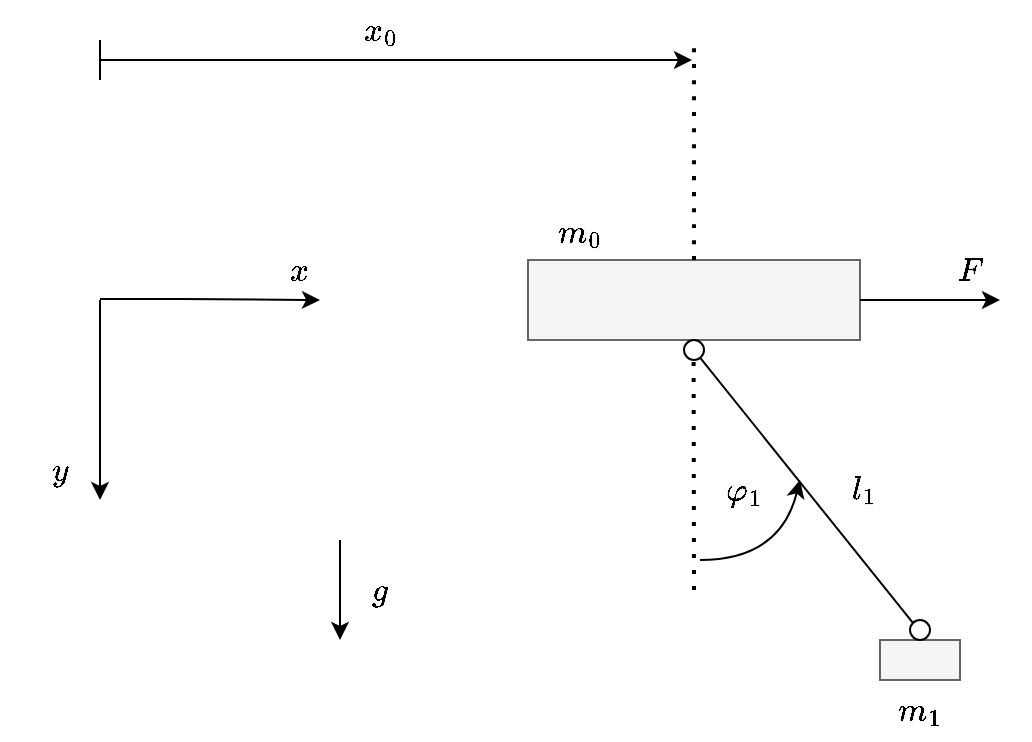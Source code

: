 <mxfile version="17.2.4" type="device"><diagram id="B0kXoVWXYvZZ5K02NhJj" name="Seite-1"><mxGraphModel dx="630" dy="563" grid="1" gridSize="10" guides="1" tooltips="1" connect="1" arrows="1" fold="1" page="1" pageScale="1" pageWidth="827" pageHeight="1169" math="1" shadow="0"><root><mxCell id="0"/><mxCell id="1" parent="0"/><mxCell id="4con_vX18qvvLc7WgpNs-9" value="" style="rounded=0;whiteSpace=wrap;html=1;fontSize=14;fillColor=#f5f5f5;fontColor=#333333;strokeColor=#666666;" parent="1" vertex="1"><mxGeometry x="470" y="330" width="40" height="20" as="geometry"/></mxCell><mxCell id="4con_vX18qvvLc7WgpNs-1" value="" style="rounded=0;whiteSpace=wrap;html=1;fillColor=#f5f5f5;fontColor=#333333;strokeColor=#666666;" parent="1" vertex="1"><mxGeometry x="294" y="140" width="166" height="40" as="geometry"/></mxCell><mxCell id="4con_vX18qvvLc7WgpNs-2" value="" style="endArrow=classic;html=1;rounded=0;" parent="1" edge="1"><mxGeometry width="50" height="50" relative="1" as="geometry"><mxPoint x="80" y="160" as="sourcePoint"/><mxPoint x="80" y="260" as="targetPoint"/></mxGeometry></mxCell><mxCell id="4con_vX18qvvLc7WgpNs-3" value="" style="endArrow=classic;html=1;rounded=0;" parent="1" edge="1"><mxGeometry width="50" height="50" relative="1" as="geometry"><mxPoint x="80" y="159.5" as="sourcePoint"/><mxPoint x="190" y="160" as="targetPoint"/><Array as="points"><mxPoint x="120" y="159.5"/></Array></mxGeometry></mxCell><mxCell id="4con_vX18qvvLc7WgpNs-6" value="" style="endArrow=none;dashed=1;html=1;dashPattern=1 3;strokeWidth=2;rounded=0;fontSize=14;" parent="1" edge="1"><mxGeometry width="50" height="50" relative="1" as="geometry"><mxPoint x="377" y="305" as="sourcePoint"/><mxPoint x="376.8" y="185" as="targetPoint"/></mxGeometry></mxCell><mxCell id="4con_vX18qvvLc7WgpNs-7" value="" style="ellipse;whiteSpace=wrap;html=1;aspect=fixed;fontSize=14;" parent="1" vertex="1"><mxGeometry x="372" y="180" width="10" height="10" as="geometry"/></mxCell><mxCell id="4con_vX18qvvLc7WgpNs-8" value="" style="endArrow=none;html=1;rounded=0;fontSize=14;exitX=0;exitY=0;exitDx=0;exitDy=0;" parent="1" source="4con_vX18qvvLc7WgpNs-10" target="4con_vX18qvvLc7WgpNs-7" edge="1"><mxGeometry width="50" height="50" relative="1" as="geometry"><mxPoint x="480" y="305" as="sourcePoint"/><mxPoint x="430" y="225" as="targetPoint"/></mxGeometry></mxCell><mxCell id="4con_vX18qvvLc7WgpNs-10" value="" style="ellipse;whiteSpace=wrap;html=1;aspect=fixed;fontSize=14;" parent="1" vertex="1"><mxGeometry x="485" y="320" width="10" height="10" as="geometry"/></mxCell><mxCell id="r-eX9R9k0o2uH4kR23co-1" value="&lt;font style=&quot;font-size: 14px&quot;&gt;$$m_0$$&lt;br&gt;&lt;/font&gt;" style="text;html=1;strokeColor=none;fillColor=none;align=center;verticalAlign=middle;whiteSpace=wrap;rounded=0;" vertex="1" parent="1"><mxGeometry x="290" y="120" width="60" height="30" as="geometry"/></mxCell><mxCell id="r-eX9R9k0o2uH4kR23co-3" value="$$l_1$$" style="text;html=1;strokeColor=none;fillColor=none;align=center;verticalAlign=middle;whiteSpace=wrap;rounded=0;fontSize=14;" vertex="1" parent="1"><mxGeometry x="432" y="240" width="60" height="30" as="geometry"/></mxCell><mxCell id="r-eX9R9k0o2uH4kR23co-5" value="$$x$$" style="text;html=1;strokeColor=none;fillColor=none;align=center;verticalAlign=middle;whiteSpace=wrap;rounded=0;fontSize=14;" vertex="1" parent="1"><mxGeometry x="150" y="130" width="60" height="30" as="geometry"/></mxCell><mxCell id="r-eX9R9k0o2uH4kR23co-6" value="$$y$$" style="text;html=1;strokeColor=none;fillColor=none;align=center;verticalAlign=middle;whiteSpace=wrap;rounded=0;fontSize=14;" vertex="1" parent="1"><mxGeometry x="30" y="230" width="60" height="30" as="geometry"/></mxCell><mxCell id="r-eX9R9k0o2uH4kR23co-8" value="" style="endArrow=classic;html=1;fontSize=14;curved=1;" edge="1" parent="1"><mxGeometry width="50" height="50" relative="1" as="geometry"><mxPoint x="380" y="290" as="sourcePoint"/><mxPoint x="430" y="250" as="targetPoint"/><Array as="points"><mxPoint x="420" y="290"/></Array></mxGeometry></mxCell><mxCell id="r-eX9R9k0o2uH4kR23co-9" value="$$\varphi_1$$" style="text;html=1;strokeColor=none;fillColor=none;align=center;verticalAlign=middle;whiteSpace=wrap;rounded=0;fontSize=14;" vertex="1" parent="1"><mxGeometry x="372" y="240" width="60" height="30" as="geometry"/></mxCell><mxCell id="r-eX9R9k0o2uH4kR23co-10" value="$$m_1$$" style="text;html=1;strokeColor=none;fillColor=none;align=center;verticalAlign=middle;whiteSpace=wrap;rounded=0;fontSize=14;" vertex="1" parent="1"><mxGeometry x="460" y="350" width="60" height="30" as="geometry"/></mxCell><mxCell id="r-eX9R9k0o2uH4kR23co-11" value="" style="endArrow=classic;html=1;fontSize=14;curved=1;exitX=1;exitY=0.5;exitDx=0;exitDy=0;" edge="1" parent="1" source="4con_vX18qvvLc7WgpNs-1"><mxGeometry width="50" height="50" relative="1" as="geometry"><mxPoint x="520" y="180" as="sourcePoint"/><mxPoint x="530" y="160" as="targetPoint"/></mxGeometry></mxCell><mxCell id="r-eX9R9k0o2uH4kR23co-12" value="$$F$$" style="text;html=1;strokeColor=none;fillColor=none;align=center;verticalAlign=middle;whiteSpace=wrap;rounded=0;fontSize=14;" vertex="1" parent="1"><mxGeometry x="485" y="130" width="60" height="30" as="geometry"/></mxCell><mxCell id="r-eX9R9k0o2uH4kR23co-13" value="$$g$$" style="text;html=1;strokeColor=none;fillColor=none;align=center;verticalAlign=middle;whiteSpace=wrap;rounded=0;fontSize=14;" vertex="1" parent="1"><mxGeometry x="190" y="290" width="60" height="30" as="geometry"/></mxCell><mxCell id="r-eX9R9k0o2uH4kR23co-14" value="" style="endArrow=classic;html=1;fontSize=14;curved=1;" edge="1" parent="1"><mxGeometry width="50" height="50" relative="1" as="geometry"><mxPoint x="200" y="280" as="sourcePoint"/><mxPoint x="200" y="330" as="targetPoint"/></mxGeometry></mxCell><mxCell id="r-eX9R9k0o2uH4kR23co-15" value="" style="endArrow=classic;html=1;fontSize=14;curved=1;" edge="1" parent="1"><mxGeometry width="50" height="50" relative="1" as="geometry"><mxPoint x="80" y="40" as="sourcePoint"/><mxPoint x="376" y="40" as="targetPoint"/></mxGeometry></mxCell><mxCell id="r-eX9R9k0o2uH4kR23co-16" value="" style="endArrow=none;dashed=1;html=1;dashPattern=1 3;strokeWidth=2;fontSize=14;curved=1;exitX=0.5;exitY=0;exitDx=0;exitDy=0;" edge="1" parent="1" source="4con_vX18qvvLc7WgpNs-1"><mxGeometry width="50" height="50" relative="1" as="geometry"><mxPoint x="397" y="80" as="sourcePoint"/><mxPoint x="377" y="30" as="targetPoint"/></mxGeometry></mxCell><mxCell id="r-eX9R9k0o2uH4kR23co-17" value="$$x_0$$" style="text;html=1;strokeColor=none;fillColor=none;align=center;verticalAlign=middle;whiteSpace=wrap;rounded=0;fontSize=14;" vertex="1" parent="1"><mxGeometry x="190" y="10" width="60" height="30" as="geometry"/></mxCell><mxCell id="r-eX9R9k0o2uH4kR23co-18" value="" style="endArrow=none;html=1;fontSize=14;curved=1;" edge="1" parent="1"><mxGeometry width="50" height="50" relative="1" as="geometry"><mxPoint x="80" y="50" as="sourcePoint"/><mxPoint x="80" y="30" as="targetPoint"/></mxGeometry></mxCell></root></mxGraphModel></diagram></mxfile>